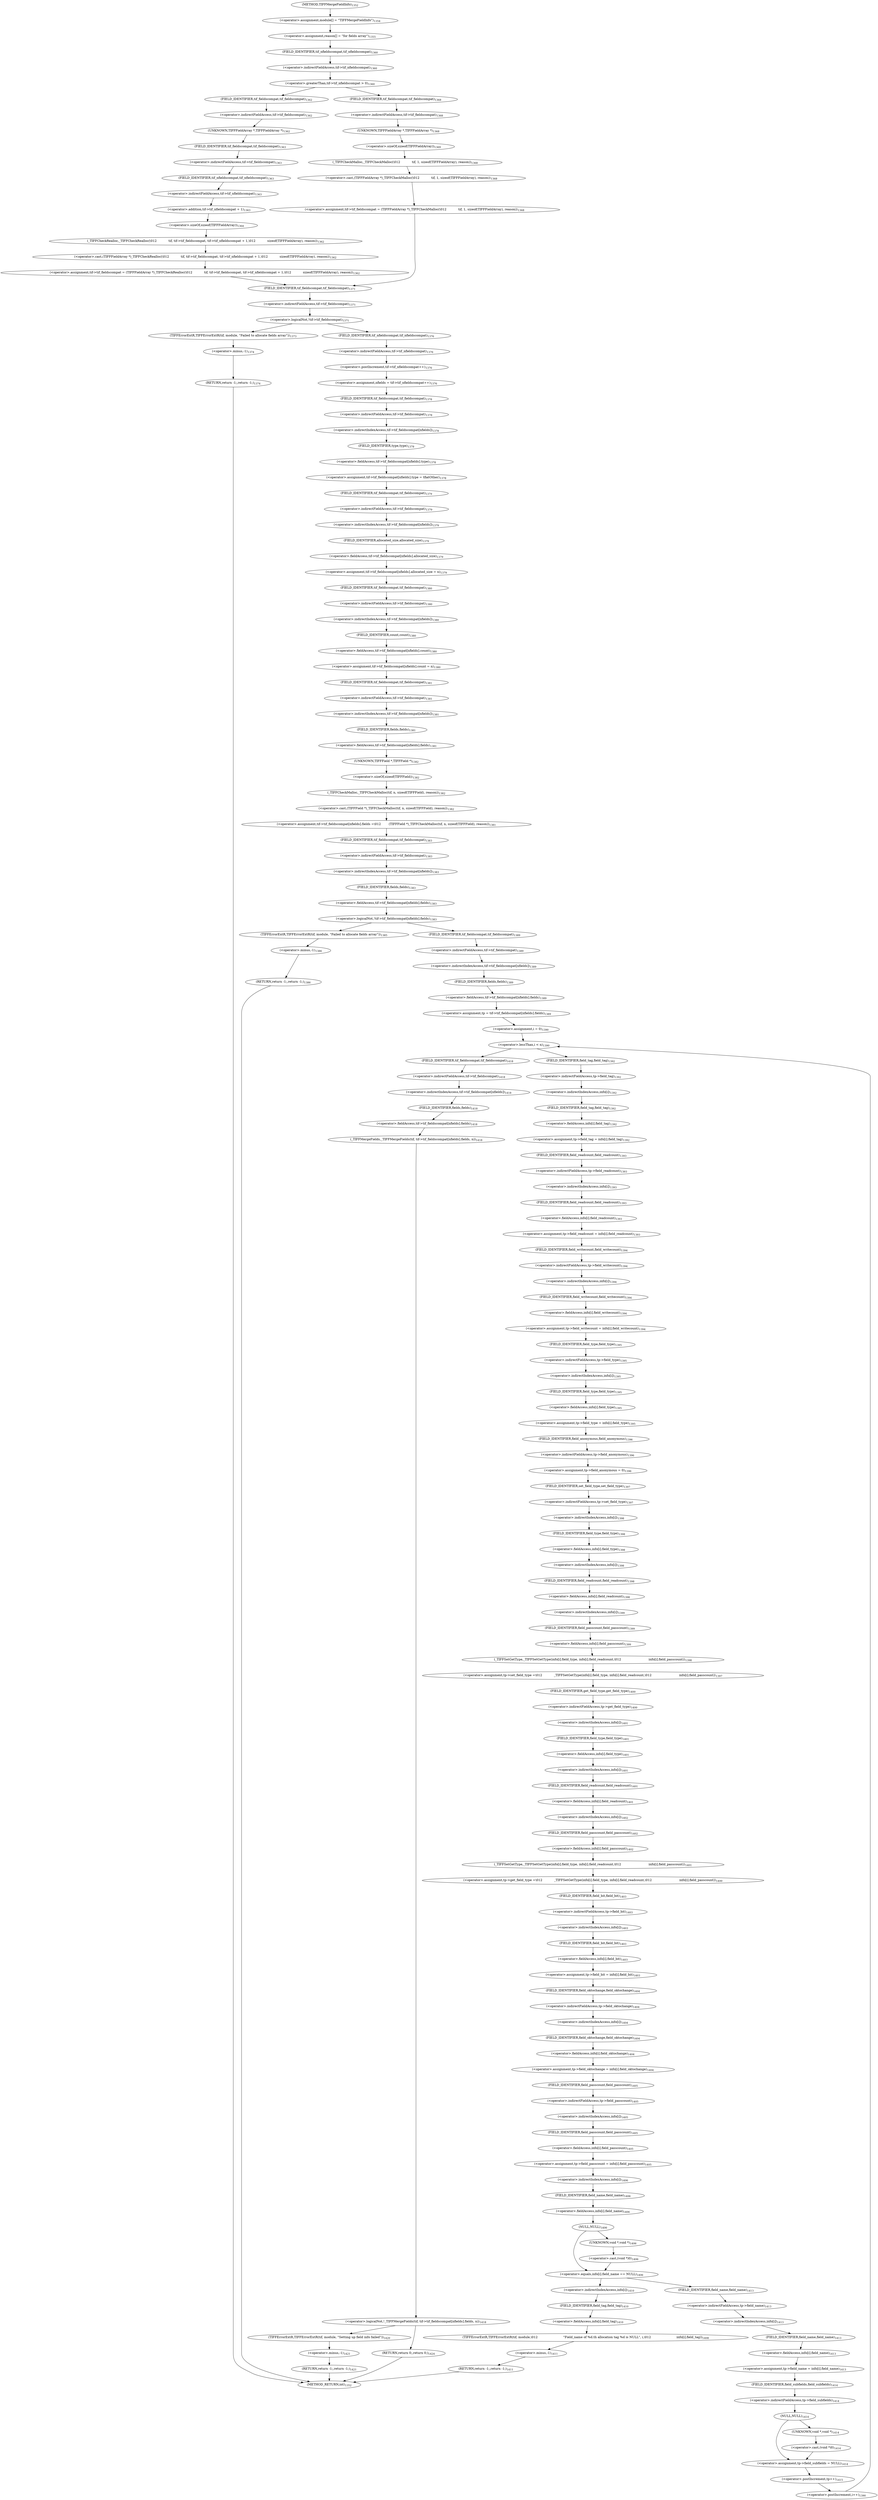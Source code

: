 digraph "TIFFMergeFieldInfo" {  
"28417" [label = <(&lt;operator&gt;.assignment,module[] = &quot;TIFFMergeFieldInfo&quot;)<SUB>1354</SUB>> ]
"28421" [label = <(&lt;operator&gt;.assignment,reason[] = &quot;for fields array&quot;)<SUB>1355</SUB>> ]
"28480" [label = <(&lt;operator&gt;.assignment,nfields = tif-&gt;tif_nfieldscompat++)<SUB>1376</SUB>> ]
"28486" [label = <(&lt;operator&gt;.assignment,tif-&gt;tif_fieldscompat[nfields].type = tfiatOther)<SUB>1378</SUB>> ]
"28495" [label = <(&lt;operator&gt;.assignment,tif-&gt;tif_fieldscompat[nfields].allocated_size = n)<SUB>1379</SUB>> ]
"28504" [label = <(&lt;operator&gt;.assignment,tif-&gt;tif_fieldscompat[nfields].count = n)<SUB>1380</SUB>> ]
"28513" [label = <(&lt;operator&gt;.assignment,tif-&gt;tif_fieldscompat[nfields].fields =\012        (TIFFField *)_TIFFCheckMalloc(tif, n, sizeof(TIFFField), reason))<SUB>1381</SUB>> ]
"28546" [label = <(&lt;operator&gt;.assignment,tp = tif-&gt;tif_fieldscompat[nfields].fields)<SUB>1389</SUB>> ]
"28740" [label = <(RETURN,return 0;,return 0;)<SUB>1424</SUB>> ]
"28428" [label = <(&lt;operator&gt;.greaterThan,tif-&gt;tif_nfieldscompat &gt; 0)<SUB>1360</SUB>> ]
"28468" [label = <(&lt;operator&gt;.logicalNot,!tif-&gt;tif_fieldscompat)<SUB>1371</SUB>> ]
"28482" [label = <(&lt;operator&gt;.postIncrement,tif-&gt;tif_nfieldscompat++)<SUB>1376</SUB>> ]
"28487" [label = <(&lt;operator&gt;.fieldAccess,tif-&gt;tif_fieldscompat[nfields].type)<SUB>1378</SUB>> ]
"28496" [label = <(&lt;operator&gt;.fieldAccess,tif-&gt;tif_fieldscompat[nfields].allocated_size)<SUB>1379</SUB>> ]
"28505" [label = <(&lt;operator&gt;.fieldAccess,tif-&gt;tif_fieldscompat[nfields].count)<SUB>1380</SUB>> ]
"28514" [label = <(&lt;operator&gt;.fieldAccess,tif-&gt;tif_fieldscompat[nfields].fields)<SUB>1381</SUB>> ]
"28521" [label = <(&lt;operator&gt;.cast,(TIFFField *)_TIFFCheckMalloc(tif, n, sizeof(TIFFField), reason))<SUB>1382</SUB>> ]
"28530" [label = <(&lt;operator&gt;.logicalNot,!tif-&gt;tif_fieldscompat[nfields].fields)<SUB>1383</SUB>> ]
"28548" [label = <(&lt;operator&gt;.fieldAccess,tif-&gt;tif_fieldscompat[nfields].fields)<SUB>1389</SUB>> ]
"28560" [label = <(&lt;operator&gt;.lessThan,i &lt; n)<SUB>1390</SUB>> ]
"28563" [label = <(&lt;operator&gt;.postIncrement,i++)<SUB>1390</SUB>> ]
"28721" [label = <(&lt;operator&gt;.logicalNot,!_TIFFMergeFields(tif, tif-&gt;tif_fieldscompat[nfields].fields, n))<SUB>1418</SUB>> ]
"28429" [label = <(&lt;operator&gt;.indirectFieldAccess,tif-&gt;tif_nfieldscompat)<SUB>1360</SUB>> ]
"28434" [label = <(&lt;operator&gt;.assignment,tif-&gt;tif_fieldscompat = (TIFFFieldArray *)_TIFFCheckRealloc(\012            tif, tif-&gt;tif_fieldscompat, tif-&gt;tif_nfieldscompat + 1,\012            sizeof(TIFFFieldArray), reason))<SUB>1362</SUB>> ]
"28469" [label = <(&lt;operator&gt;.indirectFieldAccess,tif-&gt;tif_fieldscompat)<SUB>1371</SUB>> ]
"28473" [label = <(TIFFErrorExtR,TIFFErrorExtR(tif, module, &quot;Failed to allocate fields array&quot;))<SUB>1373</SUB>> ]
"28477" [label = <(RETURN,return -1;,return -1;)<SUB>1374</SUB>> ]
"28483" [label = <(&lt;operator&gt;.indirectFieldAccess,tif-&gt;tif_nfieldscompat)<SUB>1376</SUB>> ]
"28488" [label = <(&lt;operator&gt;.indirectIndexAccess,tif-&gt;tif_fieldscompat[nfields])<SUB>1378</SUB>> ]
"28493" [label = <(FIELD_IDENTIFIER,type,type)<SUB>1378</SUB>> ]
"28497" [label = <(&lt;operator&gt;.indirectIndexAccess,tif-&gt;tif_fieldscompat[nfields])<SUB>1379</SUB>> ]
"28502" [label = <(FIELD_IDENTIFIER,allocated_size,allocated_size)<SUB>1379</SUB>> ]
"28506" [label = <(&lt;operator&gt;.indirectIndexAccess,tif-&gt;tif_fieldscompat[nfields])<SUB>1380</SUB>> ]
"28511" [label = <(FIELD_IDENTIFIER,count,count)<SUB>1380</SUB>> ]
"28515" [label = <(&lt;operator&gt;.indirectIndexAccess,tif-&gt;tif_fieldscompat[nfields])<SUB>1381</SUB>> ]
"28520" [label = <(FIELD_IDENTIFIER,fields,fields)<SUB>1381</SUB>> ]
"28522" [label = <(UNKNOWN,TIFFField *,TIFFField *)<SUB>1382</SUB>> ]
"28523" [label = <(_TIFFCheckMalloc,_TIFFCheckMalloc(tif, n, sizeof(TIFFField), reason))<SUB>1382</SUB>> ]
"28531" [label = <(&lt;operator&gt;.fieldAccess,tif-&gt;tif_fieldscompat[nfields].fields)<SUB>1383</SUB>> ]
"28539" [label = <(TIFFErrorExtR,TIFFErrorExtR(tif, module, &quot;Failed to allocate fields array&quot;))<SUB>1385</SUB>> ]
"28543" [label = <(RETURN,return -1;,return -1;)<SUB>1386</SUB>> ]
"28549" [label = <(&lt;operator&gt;.indirectIndexAccess,tif-&gt;tif_fieldscompat[nfields])<SUB>1389</SUB>> ]
"28554" [label = <(FIELD_IDENTIFIER,fields,fields)<SUB>1389</SUB>> ]
"28557" [label = <(&lt;operator&gt;.assignment,i = 0)<SUB>1390</SUB>> ]
"28566" [label = <(&lt;operator&gt;.assignment,tp-&gt;field_tag = info[i].field_tag)<SUB>1392</SUB>> ]
"28575" [label = <(&lt;operator&gt;.assignment,tp-&gt;field_readcount = info[i].field_readcount)<SUB>1393</SUB>> ]
"28584" [label = <(&lt;operator&gt;.assignment,tp-&gt;field_writecount = info[i].field_writecount)<SUB>1394</SUB>> ]
"28593" [label = <(&lt;operator&gt;.assignment,tp-&gt;field_type = info[i].field_type)<SUB>1395</SUB>> ]
"28602" [label = <(&lt;operator&gt;.assignment,tp-&gt;field_anonymous = 0)<SUB>1396</SUB>> ]
"28607" [label = <(&lt;operator&gt;.assignment,tp-&gt;set_field_type =\012            _TIFFSetGetType(info[i].field_type, info[i].field_readcount,\012                            info[i].field_passcount))<SUB>1397</SUB>> ]
"28627" [label = <(&lt;operator&gt;.assignment,tp-&gt;get_field_type =\012            _TIFFSetGetType(info[i].field_type, info[i].field_readcount,\012                            info[i].field_passcount))<SUB>1400</SUB>> ]
"28647" [label = <(&lt;operator&gt;.assignment,tp-&gt;field_bit = info[i].field_bit)<SUB>1403</SUB>> ]
"28656" [label = <(&lt;operator&gt;.assignment,tp-&gt;field_oktochange = info[i].field_oktochange)<SUB>1404</SUB>> ]
"28665" [label = <(&lt;operator&gt;.assignment,tp-&gt;field_passcount = info[i].field_passcount)<SUB>1405</SUB>> ]
"28700" [label = <(&lt;operator&gt;.assignment,tp-&gt;field_name = info[i].field_name)<SUB>1413</SUB>> ]
"28709" [label = <(&lt;operator&gt;.assignment,tp-&gt;field_subfields = NULL)<SUB>1414</SUB>> ]
"28718" [label = <(&lt;operator&gt;.postIncrement,tp++)<SUB>1415</SUB>> ]
"28722" [label = <(_TIFFMergeFields,_TIFFMergeFields(tif, tif-&gt;tif_fieldscompat[nfields].fields, n))<SUB>1418</SUB>> ]
"28733" [label = <(TIFFErrorExtR,TIFFErrorExtR(tif, module, &quot;Setting up field info failed&quot;))<SUB>1420</SUB>> ]
"28737" [label = <(RETURN,return -1;,return -1;)<SUB>1421</SUB>> ]
"28431" [label = <(FIELD_IDENTIFIER,tif_nfieldscompat,tif_nfieldscompat)<SUB>1360</SUB>> ]
"28435" [label = <(&lt;operator&gt;.indirectFieldAccess,tif-&gt;tif_fieldscompat)<SUB>1362</SUB>> ]
"28438" [label = <(&lt;operator&gt;.cast,(TIFFFieldArray *)_TIFFCheckRealloc(\012            tif, tif-&gt;tif_fieldscompat, tif-&gt;tif_nfieldscompat + 1,\012            sizeof(TIFFFieldArray), reason))<SUB>1362</SUB>> ]
"28455" [label = <(&lt;operator&gt;.assignment,tif-&gt;tif_fieldscompat = (TIFFFieldArray *)_TIFFCheckMalloc(\012            tif, 1, sizeof(TIFFFieldArray), reason))<SUB>1368</SUB>> ]
"28471" [label = <(FIELD_IDENTIFIER,tif_fieldscompat,tif_fieldscompat)<SUB>1371</SUB>> ]
"28478" [label = <(&lt;operator&gt;.minus,-1)<SUB>1374</SUB>> ]
"28485" [label = <(FIELD_IDENTIFIER,tif_nfieldscompat,tif_nfieldscompat)<SUB>1376</SUB>> ]
"28489" [label = <(&lt;operator&gt;.indirectFieldAccess,tif-&gt;tif_fieldscompat)<SUB>1378</SUB>> ]
"28498" [label = <(&lt;operator&gt;.indirectFieldAccess,tif-&gt;tif_fieldscompat)<SUB>1379</SUB>> ]
"28507" [label = <(&lt;operator&gt;.indirectFieldAccess,tif-&gt;tif_fieldscompat)<SUB>1380</SUB>> ]
"28516" [label = <(&lt;operator&gt;.indirectFieldAccess,tif-&gt;tif_fieldscompat)<SUB>1381</SUB>> ]
"28526" [label = <(&lt;operator&gt;.sizeOf,sizeof(TIFFField))<SUB>1382</SUB>> ]
"28532" [label = <(&lt;operator&gt;.indirectIndexAccess,tif-&gt;tif_fieldscompat[nfields])<SUB>1383</SUB>> ]
"28537" [label = <(FIELD_IDENTIFIER,fields,fields)<SUB>1383</SUB>> ]
"28544" [label = <(&lt;operator&gt;.minus,-1)<SUB>1386</SUB>> ]
"28550" [label = <(&lt;operator&gt;.indirectFieldAccess,tif-&gt;tif_fieldscompat)<SUB>1389</SUB>> ]
"28567" [label = <(&lt;operator&gt;.indirectFieldAccess,tp-&gt;field_tag)<SUB>1392</SUB>> ]
"28570" [label = <(&lt;operator&gt;.fieldAccess,info[i].field_tag)<SUB>1392</SUB>> ]
"28576" [label = <(&lt;operator&gt;.indirectFieldAccess,tp-&gt;field_readcount)<SUB>1393</SUB>> ]
"28579" [label = <(&lt;operator&gt;.fieldAccess,info[i].field_readcount)<SUB>1393</SUB>> ]
"28585" [label = <(&lt;operator&gt;.indirectFieldAccess,tp-&gt;field_writecount)<SUB>1394</SUB>> ]
"28588" [label = <(&lt;operator&gt;.fieldAccess,info[i].field_writecount)<SUB>1394</SUB>> ]
"28594" [label = <(&lt;operator&gt;.indirectFieldAccess,tp-&gt;field_type)<SUB>1395</SUB>> ]
"28597" [label = <(&lt;operator&gt;.fieldAccess,info[i].field_type)<SUB>1395</SUB>> ]
"28603" [label = <(&lt;operator&gt;.indirectFieldAccess,tp-&gt;field_anonymous)<SUB>1396</SUB>> ]
"28608" [label = <(&lt;operator&gt;.indirectFieldAccess,tp-&gt;set_field_type)<SUB>1397</SUB>> ]
"28611" [label = <(_TIFFSetGetType,_TIFFSetGetType(info[i].field_type, info[i].field_readcount,\012                            info[i].field_passcount))<SUB>1398</SUB>> ]
"28628" [label = <(&lt;operator&gt;.indirectFieldAccess,tp-&gt;get_field_type)<SUB>1400</SUB>> ]
"28631" [label = <(_TIFFSetGetType,_TIFFSetGetType(info[i].field_type, info[i].field_readcount,\012                            info[i].field_passcount))<SUB>1401</SUB>> ]
"28648" [label = <(&lt;operator&gt;.indirectFieldAccess,tp-&gt;field_bit)<SUB>1403</SUB>> ]
"28651" [label = <(&lt;operator&gt;.fieldAccess,info[i].field_bit)<SUB>1403</SUB>> ]
"28657" [label = <(&lt;operator&gt;.indirectFieldAccess,tp-&gt;field_oktochange)<SUB>1404</SUB>> ]
"28660" [label = <(&lt;operator&gt;.fieldAccess,info[i].field_oktochange)<SUB>1404</SUB>> ]
"28666" [label = <(&lt;operator&gt;.indirectFieldAccess,tp-&gt;field_passcount)<SUB>1405</SUB>> ]
"28669" [label = <(&lt;operator&gt;.fieldAccess,info[i].field_passcount)<SUB>1405</SUB>> ]
"28675" [label = <(&lt;operator&gt;.equals,info[i].field_name == NULL)<SUB>1406</SUB>> ]
"28701" [label = <(&lt;operator&gt;.indirectFieldAccess,tp-&gt;field_name)<SUB>1413</SUB>> ]
"28704" [label = <(&lt;operator&gt;.fieldAccess,info[i].field_name)<SUB>1413</SUB>> ]
"28710" [label = <(&lt;operator&gt;.indirectFieldAccess,tp-&gt;field_subfields)<SUB>1414</SUB>> ]
"28713" [label = <(NULL,NULL)<SUB>1414</SUB>> ]
"28724" [label = <(&lt;operator&gt;.fieldAccess,tif-&gt;tif_fieldscompat[nfields].fields)<SUB>1418</SUB>> ]
"28738" [label = <(&lt;operator&gt;.minus,-1)<SUB>1421</SUB>> ]
"28437" [label = <(FIELD_IDENTIFIER,tif_fieldscompat,tif_fieldscompat)<SUB>1362</SUB>> ]
"28439" [label = <(UNKNOWN,TIFFFieldArray *,TIFFFieldArray *)<SUB>1362</SUB>> ]
"28440" [label = <(_TIFFCheckRealloc,_TIFFCheckRealloc(\012            tif, tif-&gt;tif_fieldscompat, tif-&gt;tif_nfieldscompat + 1,\012            sizeof(TIFFFieldArray), reason))<SUB>1362</SUB>> ]
"28456" [label = <(&lt;operator&gt;.indirectFieldAccess,tif-&gt;tif_fieldscompat)<SUB>1368</SUB>> ]
"28459" [label = <(&lt;operator&gt;.cast,(TIFFFieldArray *)_TIFFCheckMalloc(\012            tif, 1, sizeof(TIFFFieldArray), reason))<SUB>1368</SUB>> ]
"28491" [label = <(FIELD_IDENTIFIER,tif_fieldscompat,tif_fieldscompat)<SUB>1378</SUB>> ]
"28500" [label = <(FIELD_IDENTIFIER,tif_fieldscompat,tif_fieldscompat)<SUB>1379</SUB>> ]
"28509" [label = <(FIELD_IDENTIFIER,tif_fieldscompat,tif_fieldscompat)<SUB>1380</SUB>> ]
"28518" [label = <(FIELD_IDENTIFIER,tif_fieldscompat,tif_fieldscompat)<SUB>1381</SUB>> ]
"28533" [label = <(&lt;operator&gt;.indirectFieldAccess,tif-&gt;tif_fieldscompat)<SUB>1383</SUB>> ]
"28552" [label = <(FIELD_IDENTIFIER,tif_fieldscompat,tif_fieldscompat)<SUB>1389</SUB>> ]
"28569" [label = <(FIELD_IDENTIFIER,field_tag,field_tag)<SUB>1392</SUB>> ]
"28571" [label = <(&lt;operator&gt;.indirectIndexAccess,info[i])<SUB>1392</SUB>> ]
"28574" [label = <(FIELD_IDENTIFIER,field_tag,field_tag)<SUB>1392</SUB>> ]
"28578" [label = <(FIELD_IDENTIFIER,field_readcount,field_readcount)<SUB>1393</SUB>> ]
"28580" [label = <(&lt;operator&gt;.indirectIndexAccess,info[i])<SUB>1393</SUB>> ]
"28583" [label = <(FIELD_IDENTIFIER,field_readcount,field_readcount)<SUB>1393</SUB>> ]
"28587" [label = <(FIELD_IDENTIFIER,field_writecount,field_writecount)<SUB>1394</SUB>> ]
"28589" [label = <(&lt;operator&gt;.indirectIndexAccess,info[i])<SUB>1394</SUB>> ]
"28592" [label = <(FIELD_IDENTIFIER,field_writecount,field_writecount)<SUB>1394</SUB>> ]
"28596" [label = <(FIELD_IDENTIFIER,field_type,field_type)<SUB>1395</SUB>> ]
"28598" [label = <(&lt;operator&gt;.indirectIndexAccess,info[i])<SUB>1395</SUB>> ]
"28601" [label = <(FIELD_IDENTIFIER,field_type,field_type)<SUB>1395</SUB>> ]
"28605" [label = <(FIELD_IDENTIFIER,field_anonymous,field_anonymous)<SUB>1396</SUB>> ]
"28610" [label = <(FIELD_IDENTIFIER,set_field_type,set_field_type)<SUB>1397</SUB>> ]
"28612" [label = <(&lt;operator&gt;.fieldAccess,info[i].field_type)<SUB>1398</SUB>> ]
"28617" [label = <(&lt;operator&gt;.fieldAccess,info[i].field_readcount)<SUB>1398</SUB>> ]
"28622" [label = <(&lt;operator&gt;.fieldAccess,info[i].field_passcount)<SUB>1399</SUB>> ]
"28630" [label = <(FIELD_IDENTIFIER,get_field_type,get_field_type)<SUB>1400</SUB>> ]
"28632" [label = <(&lt;operator&gt;.fieldAccess,info[i].field_type)<SUB>1401</SUB>> ]
"28637" [label = <(&lt;operator&gt;.fieldAccess,info[i].field_readcount)<SUB>1401</SUB>> ]
"28642" [label = <(&lt;operator&gt;.fieldAccess,info[i].field_passcount)<SUB>1402</SUB>> ]
"28650" [label = <(FIELD_IDENTIFIER,field_bit,field_bit)<SUB>1403</SUB>> ]
"28652" [label = <(&lt;operator&gt;.indirectIndexAccess,info[i])<SUB>1403</SUB>> ]
"28655" [label = <(FIELD_IDENTIFIER,field_bit,field_bit)<SUB>1403</SUB>> ]
"28659" [label = <(FIELD_IDENTIFIER,field_oktochange,field_oktochange)<SUB>1404</SUB>> ]
"28661" [label = <(&lt;operator&gt;.indirectIndexAccess,info[i])<SUB>1404</SUB>> ]
"28664" [label = <(FIELD_IDENTIFIER,field_oktochange,field_oktochange)<SUB>1404</SUB>> ]
"28668" [label = <(FIELD_IDENTIFIER,field_passcount,field_passcount)<SUB>1405</SUB>> ]
"28670" [label = <(&lt;operator&gt;.indirectIndexAccess,info[i])<SUB>1405</SUB>> ]
"28673" [label = <(FIELD_IDENTIFIER,field_passcount,field_passcount)<SUB>1405</SUB>> ]
"28676" [label = <(&lt;operator&gt;.fieldAccess,info[i].field_name)<SUB>1406</SUB>> ]
"28681" [label = <(NULL,NULL)<SUB>1406</SUB>> ]
"28687" [label = <(TIFFErrorExtR,TIFFErrorExtR(tif, module,\012                          &quot;Field_name of %d.th allocation tag %d is NULL&quot;, i,\012                          info[i].field_tag))<SUB>1408</SUB>> ]
"28697" [label = <(RETURN,return -1;,return -1;)<SUB>1411</SUB>> ]
"28703" [label = <(FIELD_IDENTIFIER,field_name,field_name)<SUB>1413</SUB>> ]
"28705" [label = <(&lt;operator&gt;.indirectIndexAccess,info[i])<SUB>1413</SUB>> ]
"28708" [label = <(FIELD_IDENTIFIER,field_name,field_name)<SUB>1413</SUB>> ]
"28712" [label = <(FIELD_IDENTIFIER,field_subfields,field_subfields)<SUB>1414</SUB>> ]
"28725" [label = <(&lt;operator&gt;.indirectIndexAccess,tif-&gt;tif_fieldscompat[nfields])<SUB>1418</SUB>> ]
"28730" [label = <(FIELD_IDENTIFIER,fields,fields)<SUB>1418</SUB>> ]
"28442" [label = <(&lt;operator&gt;.indirectFieldAccess,tif-&gt;tif_fieldscompat)<SUB>1363</SUB>> ]
"28445" [label = <(&lt;operator&gt;.addition,tif-&gt;tif_nfieldscompat + 1)<SUB>1363</SUB>> ]
"28450" [label = <(&lt;operator&gt;.sizeOf,sizeof(TIFFFieldArray))<SUB>1364</SUB>> ]
"28458" [label = <(FIELD_IDENTIFIER,tif_fieldscompat,tif_fieldscompat)<SUB>1368</SUB>> ]
"28460" [label = <(UNKNOWN,TIFFFieldArray *,TIFFFieldArray *)<SUB>1368</SUB>> ]
"28461" [label = <(_TIFFCheckMalloc,_TIFFCheckMalloc(\012            tif, 1, sizeof(TIFFFieldArray), reason))<SUB>1368</SUB>> ]
"28535" [label = <(FIELD_IDENTIFIER,tif_fieldscompat,tif_fieldscompat)<SUB>1383</SUB>> ]
"28613" [label = <(&lt;operator&gt;.indirectIndexAccess,info[i])<SUB>1398</SUB>> ]
"28616" [label = <(FIELD_IDENTIFIER,field_type,field_type)<SUB>1398</SUB>> ]
"28618" [label = <(&lt;operator&gt;.indirectIndexAccess,info[i])<SUB>1398</SUB>> ]
"28621" [label = <(FIELD_IDENTIFIER,field_readcount,field_readcount)<SUB>1398</SUB>> ]
"28623" [label = <(&lt;operator&gt;.indirectIndexAccess,info[i])<SUB>1399</SUB>> ]
"28626" [label = <(FIELD_IDENTIFIER,field_passcount,field_passcount)<SUB>1399</SUB>> ]
"28633" [label = <(&lt;operator&gt;.indirectIndexAccess,info[i])<SUB>1401</SUB>> ]
"28636" [label = <(FIELD_IDENTIFIER,field_type,field_type)<SUB>1401</SUB>> ]
"28638" [label = <(&lt;operator&gt;.indirectIndexAccess,info[i])<SUB>1401</SUB>> ]
"28641" [label = <(FIELD_IDENTIFIER,field_readcount,field_readcount)<SUB>1401</SUB>> ]
"28643" [label = <(&lt;operator&gt;.indirectIndexAccess,info[i])<SUB>1402</SUB>> ]
"28646" [label = <(FIELD_IDENTIFIER,field_passcount,field_passcount)<SUB>1402</SUB>> ]
"28677" [label = <(&lt;operator&gt;.indirectIndexAccess,info[i])<SUB>1406</SUB>> ]
"28680" [label = <(FIELD_IDENTIFIER,field_name,field_name)<SUB>1406</SUB>> ]
"28692" [label = <(&lt;operator&gt;.fieldAccess,info[i].field_tag)<SUB>1410</SUB>> ]
"28698" [label = <(&lt;operator&gt;.minus,-1)<SUB>1411</SUB>> ]
"28715" [label = <(&lt;operator&gt;.cast,(void *)0)<SUB>1414</SUB>> ]
"28726" [label = <(&lt;operator&gt;.indirectFieldAccess,tif-&gt;tif_fieldscompat)<SUB>1418</SUB>> ]
"28444" [label = <(FIELD_IDENTIFIER,tif_fieldscompat,tif_fieldscompat)<SUB>1363</SUB>> ]
"28446" [label = <(&lt;operator&gt;.indirectFieldAccess,tif-&gt;tif_nfieldscompat)<SUB>1363</SUB>> ]
"28464" [label = <(&lt;operator&gt;.sizeOf,sizeof(TIFFFieldArray))<SUB>1369</SUB>> ]
"28683" [label = <(&lt;operator&gt;.cast,(void *)0)<SUB>1406</SUB>> ]
"28693" [label = <(&lt;operator&gt;.indirectIndexAccess,info[i])<SUB>1410</SUB>> ]
"28696" [label = <(FIELD_IDENTIFIER,field_tag,field_tag)<SUB>1410</SUB>> ]
"28716" [label = <(UNKNOWN,void *,void *)<SUB>1414</SUB>> ]
"28728" [label = <(FIELD_IDENTIFIER,tif_fieldscompat,tif_fieldscompat)<SUB>1418</SUB>> ]
"28448" [label = <(FIELD_IDENTIFIER,tif_nfieldscompat,tif_nfieldscompat)<SUB>1363</SUB>> ]
"28684" [label = <(UNKNOWN,void *,void *)<SUB>1406</SUB>> ]
"28411" [label = <(METHOD,TIFFMergeFieldInfo)<SUB>1352</SUB>> ]
"28742" [label = <(METHOD_RETURN,int)<SUB>1352</SUB>> ]
  "28417" -> "28421" 
  "28421" -> "28431" 
  "28480" -> "28491" 
  "28486" -> "28500" 
  "28495" -> "28509" 
  "28504" -> "28518" 
  "28513" -> "28535" 
  "28546" -> "28557" 
  "28740" -> "28742" 
  "28428" -> "28437" 
  "28428" -> "28458" 
  "28468" -> "28473" 
  "28468" -> "28485" 
  "28482" -> "28480" 
  "28487" -> "28486" 
  "28496" -> "28495" 
  "28505" -> "28504" 
  "28514" -> "28522" 
  "28521" -> "28513" 
  "28530" -> "28539" 
  "28530" -> "28552" 
  "28548" -> "28546" 
  "28560" -> "28569" 
  "28560" -> "28728" 
  "28563" -> "28560" 
  "28721" -> "28733" 
  "28721" -> "28740" 
  "28429" -> "28428" 
  "28434" -> "28471" 
  "28469" -> "28468" 
  "28473" -> "28478" 
  "28477" -> "28742" 
  "28483" -> "28482" 
  "28488" -> "28493" 
  "28493" -> "28487" 
  "28497" -> "28502" 
  "28502" -> "28496" 
  "28506" -> "28511" 
  "28511" -> "28505" 
  "28515" -> "28520" 
  "28520" -> "28514" 
  "28522" -> "28526" 
  "28523" -> "28521" 
  "28531" -> "28530" 
  "28539" -> "28544" 
  "28543" -> "28742" 
  "28549" -> "28554" 
  "28554" -> "28548" 
  "28557" -> "28560" 
  "28566" -> "28578" 
  "28575" -> "28587" 
  "28584" -> "28596" 
  "28593" -> "28605" 
  "28602" -> "28610" 
  "28607" -> "28630" 
  "28627" -> "28650" 
  "28647" -> "28659" 
  "28656" -> "28668" 
  "28665" -> "28677" 
  "28700" -> "28712" 
  "28709" -> "28718" 
  "28718" -> "28563" 
  "28722" -> "28721" 
  "28733" -> "28738" 
  "28737" -> "28742" 
  "28431" -> "28429" 
  "28435" -> "28439" 
  "28438" -> "28434" 
  "28455" -> "28471" 
  "28471" -> "28469" 
  "28478" -> "28477" 
  "28485" -> "28483" 
  "28489" -> "28488" 
  "28498" -> "28497" 
  "28507" -> "28506" 
  "28516" -> "28515" 
  "28526" -> "28523" 
  "28532" -> "28537" 
  "28537" -> "28531" 
  "28544" -> "28543" 
  "28550" -> "28549" 
  "28567" -> "28571" 
  "28570" -> "28566" 
  "28576" -> "28580" 
  "28579" -> "28575" 
  "28585" -> "28589" 
  "28588" -> "28584" 
  "28594" -> "28598" 
  "28597" -> "28593" 
  "28603" -> "28602" 
  "28608" -> "28613" 
  "28611" -> "28607" 
  "28628" -> "28633" 
  "28631" -> "28627" 
  "28648" -> "28652" 
  "28651" -> "28647" 
  "28657" -> "28661" 
  "28660" -> "28656" 
  "28666" -> "28670" 
  "28669" -> "28665" 
  "28675" -> "28693" 
  "28675" -> "28703" 
  "28701" -> "28705" 
  "28704" -> "28700" 
  "28710" -> "28713" 
  "28713" -> "28716" 
  "28713" -> "28709" 
  "28724" -> "28722" 
  "28738" -> "28737" 
  "28437" -> "28435" 
  "28439" -> "28444" 
  "28440" -> "28438" 
  "28456" -> "28460" 
  "28459" -> "28455" 
  "28491" -> "28489" 
  "28500" -> "28498" 
  "28509" -> "28507" 
  "28518" -> "28516" 
  "28533" -> "28532" 
  "28552" -> "28550" 
  "28569" -> "28567" 
  "28571" -> "28574" 
  "28574" -> "28570" 
  "28578" -> "28576" 
  "28580" -> "28583" 
  "28583" -> "28579" 
  "28587" -> "28585" 
  "28589" -> "28592" 
  "28592" -> "28588" 
  "28596" -> "28594" 
  "28598" -> "28601" 
  "28601" -> "28597" 
  "28605" -> "28603" 
  "28610" -> "28608" 
  "28612" -> "28618" 
  "28617" -> "28623" 
  "28622" -> "28611" 
  "28630" -> "28628" 
  "28632" -> "28638" 
  "28637" -> "28643" 
  "28642" -> "28631" 
  "28650" -> "28648" 
  "28652" -> "28655" 
  "28655" -> "28651" 
  "28659" -> "28657" 
  "28661" -> "28664" 
  "28664" -> "28660" 
  "28668" -> "28666" 
  "28670" -> "28673" 
  "28673" -> "28669" 
  "28676" -> "28681" 
  "28681" -> "28684" 
  "28681" -> "28675" 
  "28687" -> "28698" 
  "28697" -> "28742" 
  "28703" -> "28701" 
  "28705" -> "28708" 
  "28708" -> "28704" 
  "28712" -> "28710" 
  "28725" -> "28730" 
  "28730" -> "28724" 
  "28442" -> "28448" 
  "28445" -> "28450" 
  "28450" -> "28440" 
  "28458" -> "28456" 
  "28460" -> "28464" 
  "28461" -> "28459" 
  "28535" -> "28533" 
  "28613" -> "28616" 
  "28616" -> "28612" 
  "28618" -> "28621" 
  "28621" -> "28617" 
  "28623" -> "28626" 
  "28626" -> "28622" 
  "28633" -> "28636" 
  "28636" -> "28632" 
  "28638" -> "28641" 
  "28641" -> "28637" 
  "28643" -> "28646" 
  "28646" -> "28642" 
  "28677" -> "28680" 
  "28680" -> "28676" 
  "28692" -> "28687" 
  "28698" -> "28697" 
  "28715" -> "28709" 
  "28726" -> "28725" 
  "28444" -> "28442" 
  "28446" -> "28445" 
  "28464" -> "28461" 
  "28683" -> "28675" 
  "28693" -> "28696" 
  "28696" -> "28692" 
  "28716" -> "28715" 
  "28728" -> "28726" 
  "28448" -> "28446" 
  "28684" -> "28683" 
  "28411" -> "28417" 
}
